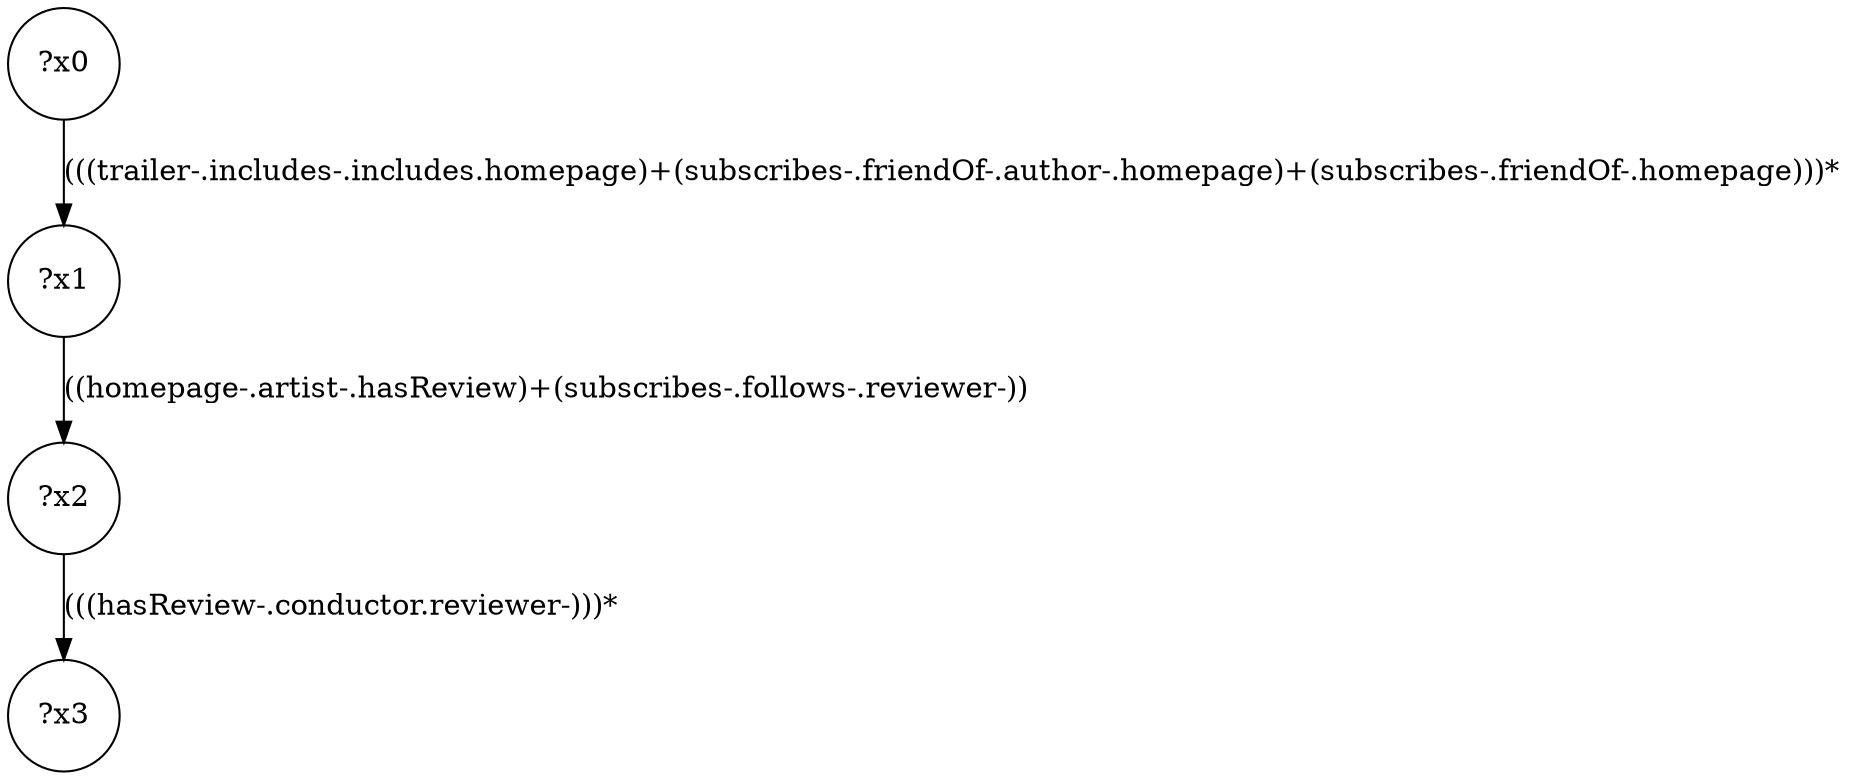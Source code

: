digraph g {
	x0 [shape=circle, label="?x0"];
	x1 [shape=circle, label="?x1"];
	x0 -> x1 [label="(((trailer-.includes-.includes.homepage)+(subscribes-.friendOf-.author-.homepage)+(subscribes-.friendOf-.homepage)))*"];
	x2 [shape=circle, label="?x2"];
	x1 -> x2 [label="((homepage-.artist-.hasReview)+(subscribes-.follows-.reviewer-))"];
	x3 [shape=circle, label="?x3"];
	x2 -> x3 [label="(((hasReview-.conductor.reviewer-)))*"];
}
